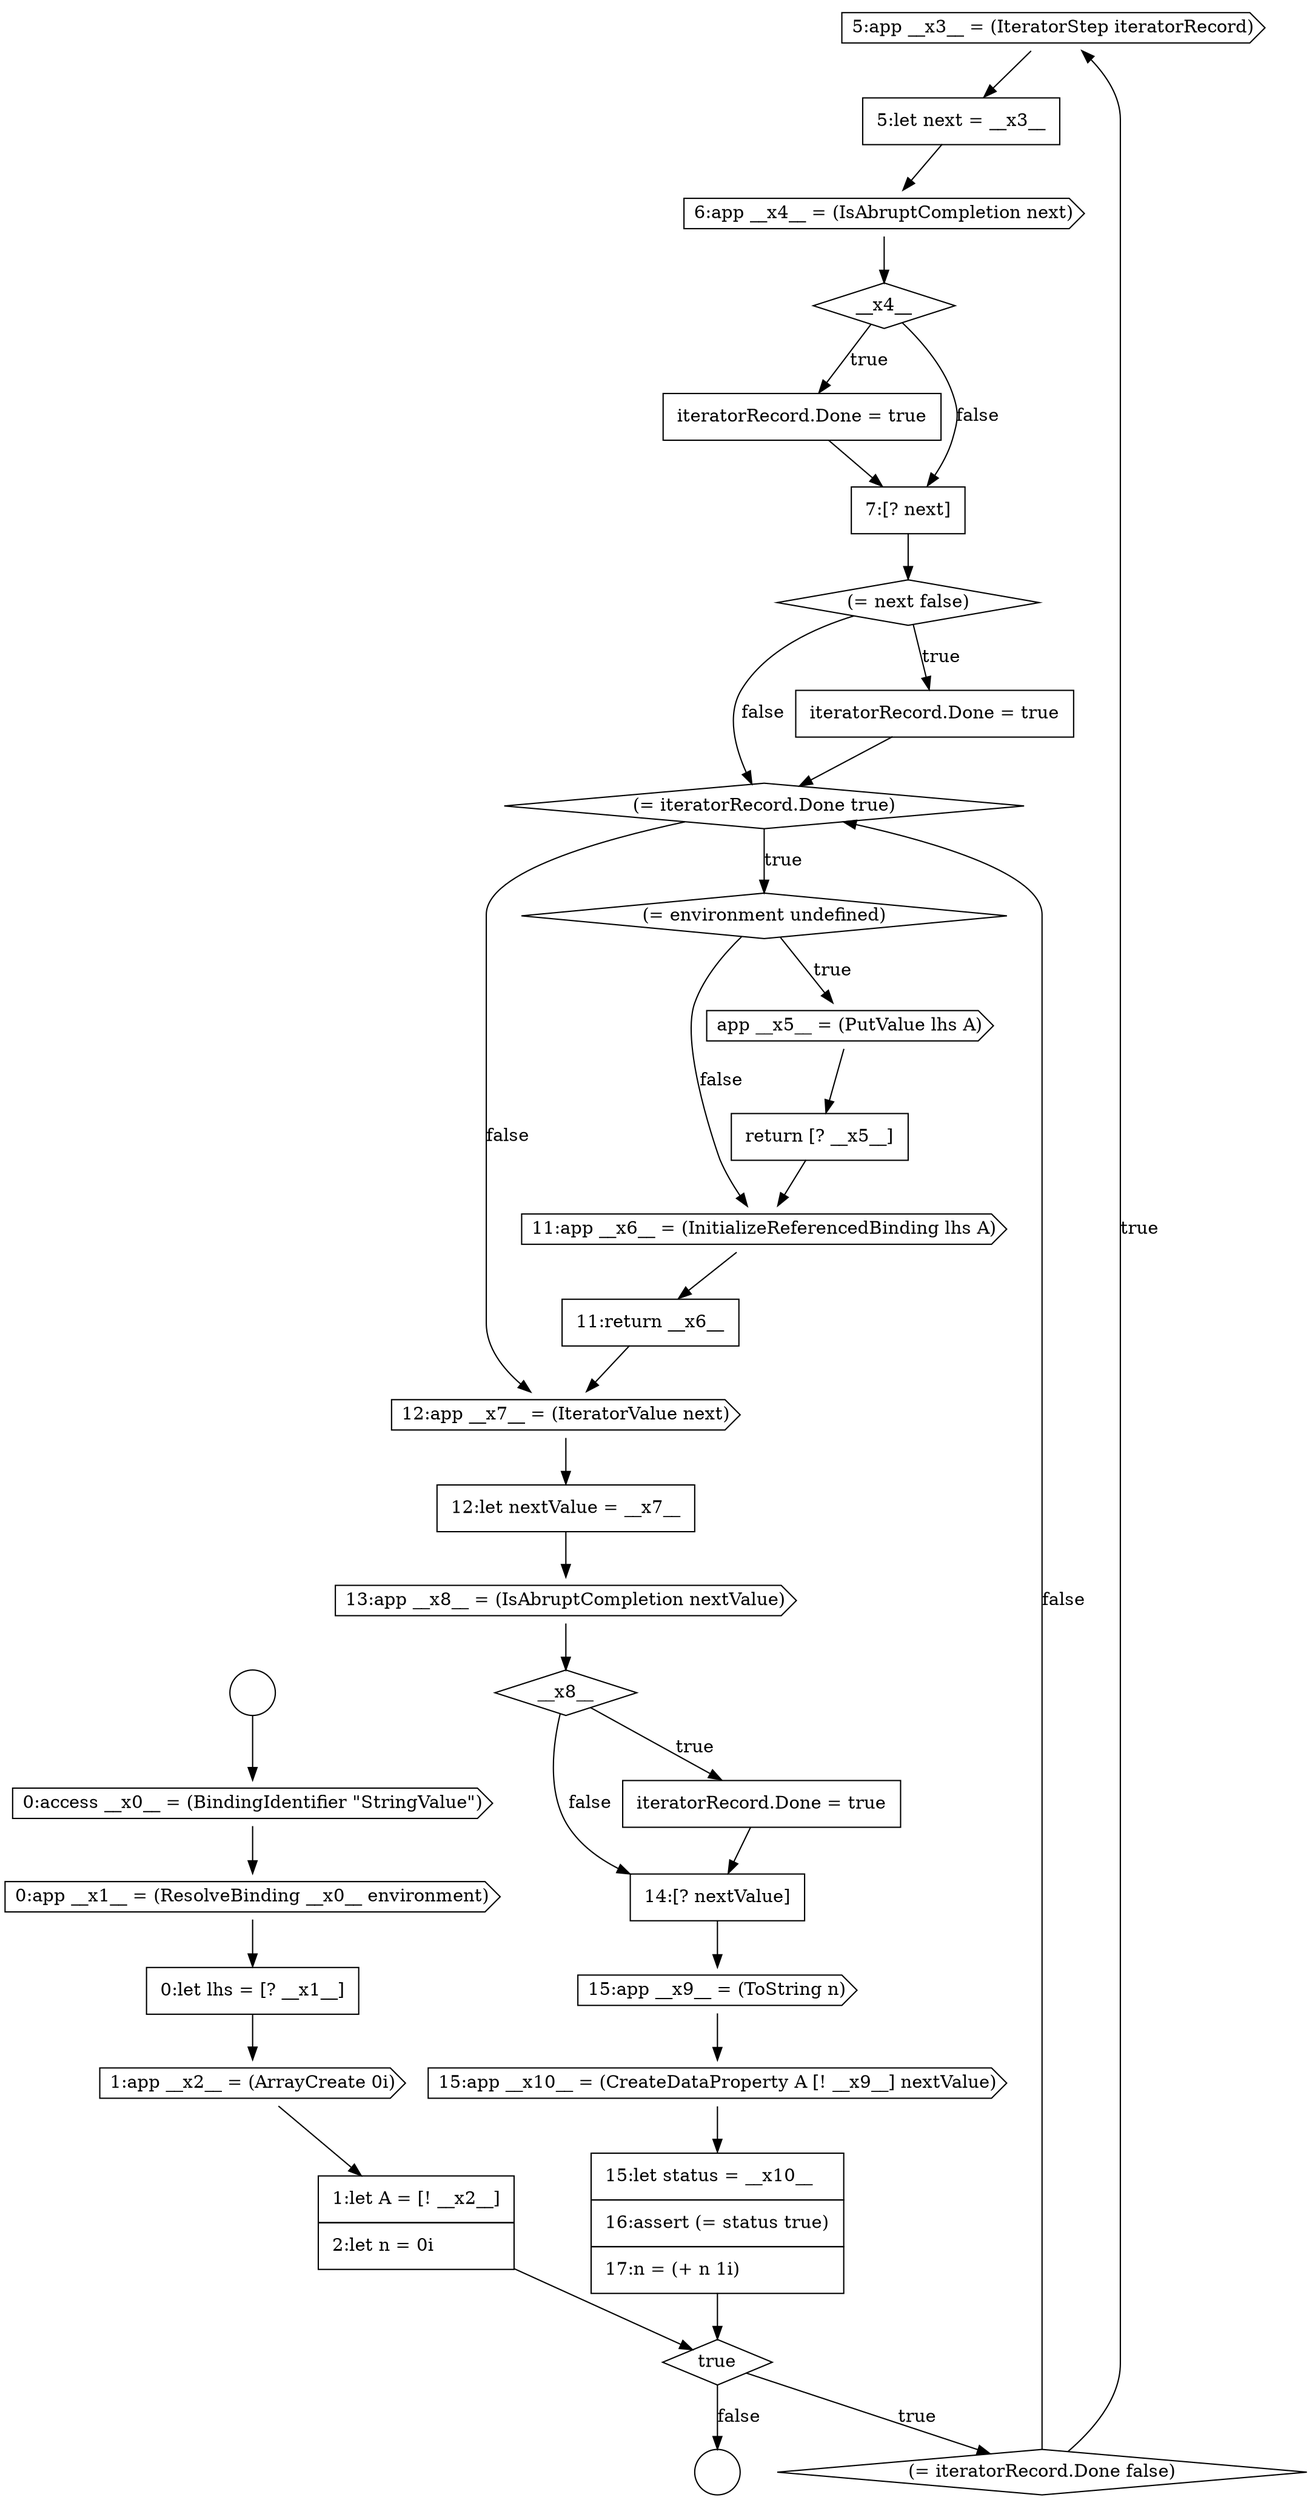 digraph {
  node6448 [shape=cds, label=<<font color="black">5:app __x3__ = (IteratorStep iteratorRecord)</font>> color="black" fillcolor="white" style=filled]
  node6466 [shape=none, margin=0, label=<<font color="black">
    <table border="0" cellborder="1" cellspacing="0" cellpadding="10">
      <tr><td align="left">iteratorRecord.Done = true</td></tr>
    </table>
  </font>> color="black" fillcolor="white" style=filled]
  node6451 [shape=diamond, label=<<font color="black">__x4__</font>> color="black" fillcolor="white" style=filled]
  node6445 [shape=none, margin=0, label=<<font color="black">
    <table border="0" cellborder="1" cellspacing="0" cellpadding="10">
      <tr><td align="left">1:let A = [! __x2__]</td></tr>
      <tr><td align="left">2:let n = 0i</td></tr>
    </table>
  </font>> color="black" fillcolor="white" style=filled]
  node6459 [shape=none, margin=0, label=<<font color="black">
    <table border="0" cellborder="1" cellspacing="0" cellpadding="10">
      <tr><td align="left">return [? __x5__]</td></tr>
    </table>
  </font>> color="black" fillcolor="white" style=filled]
  node6468 [shape=cds, label=<<font color="black">15:app __x9__ = (ToString n)</font>> color="black" fillcolor="white" style=filled]
  node6446 [shape=diamond, label=<<font color="black">true</font>> color="black" fillcolor="white" style=filled]
  node6449 [shape=none, margin=0, label=<<font color="black">
    <table border="0" cellborder="1" cellspacing="0" cellpadding="10">
      <tr><td align="left">5:let next = __x3__</td></tr>
    </table>
  </font>> color="black" fillcolor="white" style=filled]
  node6440 [shape=circle label=" " color="black" fillcolor="white" style=filled]
  node6453 [shape=none, margin=0, label=<<font color="black">
    <table border="0" cellborder="1" cellspacing="0" cellpadding="10">
      <tr><td align="left">7:[? next]</td></tr>
    </table>
  </font>> color="black" fillcolor="white" style=filled]
  node6447 [shape=diamond, label=<<font color="black">(= iteratorRecord.Done false)</font>> color="black" fillcolor="white" style=filled]
  node6452 [shape=none, margin=0, label=<<font color="black">
    <table border="0" cellborder="1" cellspacing="0" cellpadding="10">
      <tr><td align="left">iteratorRecord.Done = true</td></tr>
    </table>
  </font>> color="black" fillcolor="white" style=filled]
  node6463 [shape=none, margin=0, label=<<font color="black">
    <table border="0" cellborder="1" cellspacing="0" cellpadding="10">
      <tr><td align="left">12:let nextValue = __x7__</td></tr>
    </table>
  </font>> color="black" fillcolor="white" style=filled]
  node6458 [shape=cds, label=<<font color="black">app __x5__ = (PutValue lhs A)</font>> color="black" fillcolor="white" style=filled]
  node6441 [shape=cds, label=<<font color="black">0:access __x0__ = (BindingIdentifier &quot;StringValue&quot;)</font>> color="black" fillcolor="white" style=filled]
  node6470 [shape=none, margin=0, label=<<font color="black">
    <table border="0" cellborder="1" cellspacing="0" cellpadding="10">
      <tr><td align="left">15:let status = __x10__</td></tr>
      <tr><td align="left">16:assert (= status true)</td></tr>
      <tr><td align="left">17:n = (+ n 1i)</td></tr>
    </table>
  </font>> color="black" fillcolor="white" style=filled]
  node6455 [shape=none, margin=0, label=<<font color="black">
    <table border="0" cellborder="1" cellspacing="0" cellpadding="10">
      <tr><td align="left">iteratorRecord.Done = true</td></tr>
    </table>
  </font>> color="black" fillcolor="white" style=filled]
  node6442 [shape=cds, label=<<font color="black">0:app __x1__ = (ResolveBinding __x0__ environment)</font>> color="black" fillcolor="white" style=filled]
  node6464 [shape=cds, label=<<font color="black">13:app __x8__ = (IsAbruptCompletion nextValue)</font>> color="black" fillcolor="white" style=filled]
  node6450 [shape=cds, label=<<font color="black">6:app __x4__ = (IsAbruptCompletion next)</font>> color="black" fillcolor="white" style=filled]
  node6465 [shape=diamond, label=<<font color="black">__x8__</font>> color="black" fillcolor="white" style=filled]
  node6469 [shape=cds, label=<<font color="black">15:app __x10__ = (CreateDataProperty A [! __x9__] nextValue)</font>> color="black" fillcolor="white" style=filled]
  node6454 [shape=diamond, label=<<font color="black">(= next false)</font>> color="black" fillcolor="white" style=filled]
  node6443 [shape=none, margin=0, label=<<font color="black">
    <table border="0" cellborder="1" cellspacing="0" cellpadding="10">
      <tr><td align="left">0:let lhs = [? __x1__]</td></tr>
    </table>
  </font>> color="black" fillcolor="white" style=filled]
  node6461 [shape=none, margin=0, label=<<font color="black">
    <table border="0" cellborder="1" cellspacing="0" cellpadding="10">
      <tr><td align="left">11:return __x6__</td></tr>
    </table>
  </font>> color="black" fillcolor="white" style=filled]
  node6460 [shape=cds, label=<<font color="black">11:app __x6__ = (InitializeReferencedBinding lhs A)</font>> color="black" fillcolor="white" style=filled]
  node6457 [shape=diamond, label=<<font color="black">(= environment undefined)</font>> color="black" fillcolor="white" style=filled]
  node6467 [shape=none, margin=0, label=<<font color="black">
    <table border="0" cellborder="1" cellspacing="0" cellpadding="10">
      <tr><td align="left">14:[? nextValue]</td></tr>
    </table>
  </font>> color="black" fillcolor="white" style=filled]
  node6444 [shape=cds, label=<<font color="black">1:app __x2__ = (ArrayCreate 0i)</font>> color="black" fillcolor="white" style=filled]
  node6462 [shape=cds, label=<<font color="black">12:app __x7__ = (IteratorValue next)</font>> color="black" fillcolor="white" style=filled]
  node6439 [shape=circle label=" " color="black" fillcolor="white" style=filled]
  node6456 [shape=diamond, label=<<font color="black">(= iteratorRecord.Done true)</font>> color="black" fillcolor="white" style=filled]
  node6456 -> node6457 [label=<<font color="black">true</font>> color="black"]
  node6456 -> node6462 [label=<<font color="black">false</font>> color="black"]
  node6441 -> node6442 [ color="black"]
  node6457 -> node6458 [label=<<font color="black">true</font>> color="black"]
  node6457 -> node6460 [label=<<font color="black">false</font>> color="black"]
  node6464 -> node6465 [ color="black"]
  node6450 -> node6451 [ color="black"]
  node6444 -> node6445 [ color="black"]
  node6445 -> node6446 [ color="black"]
  node6442 -> node6443 [ color="black"]
  node6443 -> node6444 [ color="black"]
  node6465 -> node6466 [label=<<font color="black">true</font>> color="black"]
  node6465 -> node6467 [label=<<font color="black">false</font>> color="black"]
  node6452 -> node6453 [ color="black"]
  node6462 -> node6463 [ color="black"]
  node6467 -> node6468 [ color="black"]
  node6439 -> node6441 [ color="black"]
  node6458 -> node6459 [ color="black"]
  node6447 -> node6448 [label=<<font color="black">true</font>> color="black"]
  node6447 -> node6456 [label=<<font color="black">false</font>> color="black"]
  node6460 -> node6461 [ color="black"]
  node6470 -> node6446 [ color="black"]
  node6463 -> node6464 [ color="black"]
  node6451 -> node6452 [label=<<font color="black">true</font>> color="black"]
  node6451 -> node6453 [label=<<font color="black">false</font>> color="black"]
  node6449 -> node6450 [ color="black"]
  node6459 -> node6460 [ color="black"]
  node6468 -> node6469 [ color="black"]
  node6455 -> node6456 [ color="black"]
  node6446 -> node6447 [label=<<font color="black">true</font>> color="black"]
  node6446 -> node6440 [label=<<font color="black">false</font>> color="black"]
  node6448 -> node6449 [ color="black"]
  node6466 -> node6467 [ color="black"]
  node6469 -> node6470 [ color="black"]
  node6461 -> node6462 [ color="black"]
  node6453 -> node6454 [ color="black"]
  node6454 -> node6455 [label=<<font color="black">true</font>> color="black"]
  node6454 -> node6456 [label=<<font color="black">false</font>> color="black"]
}
